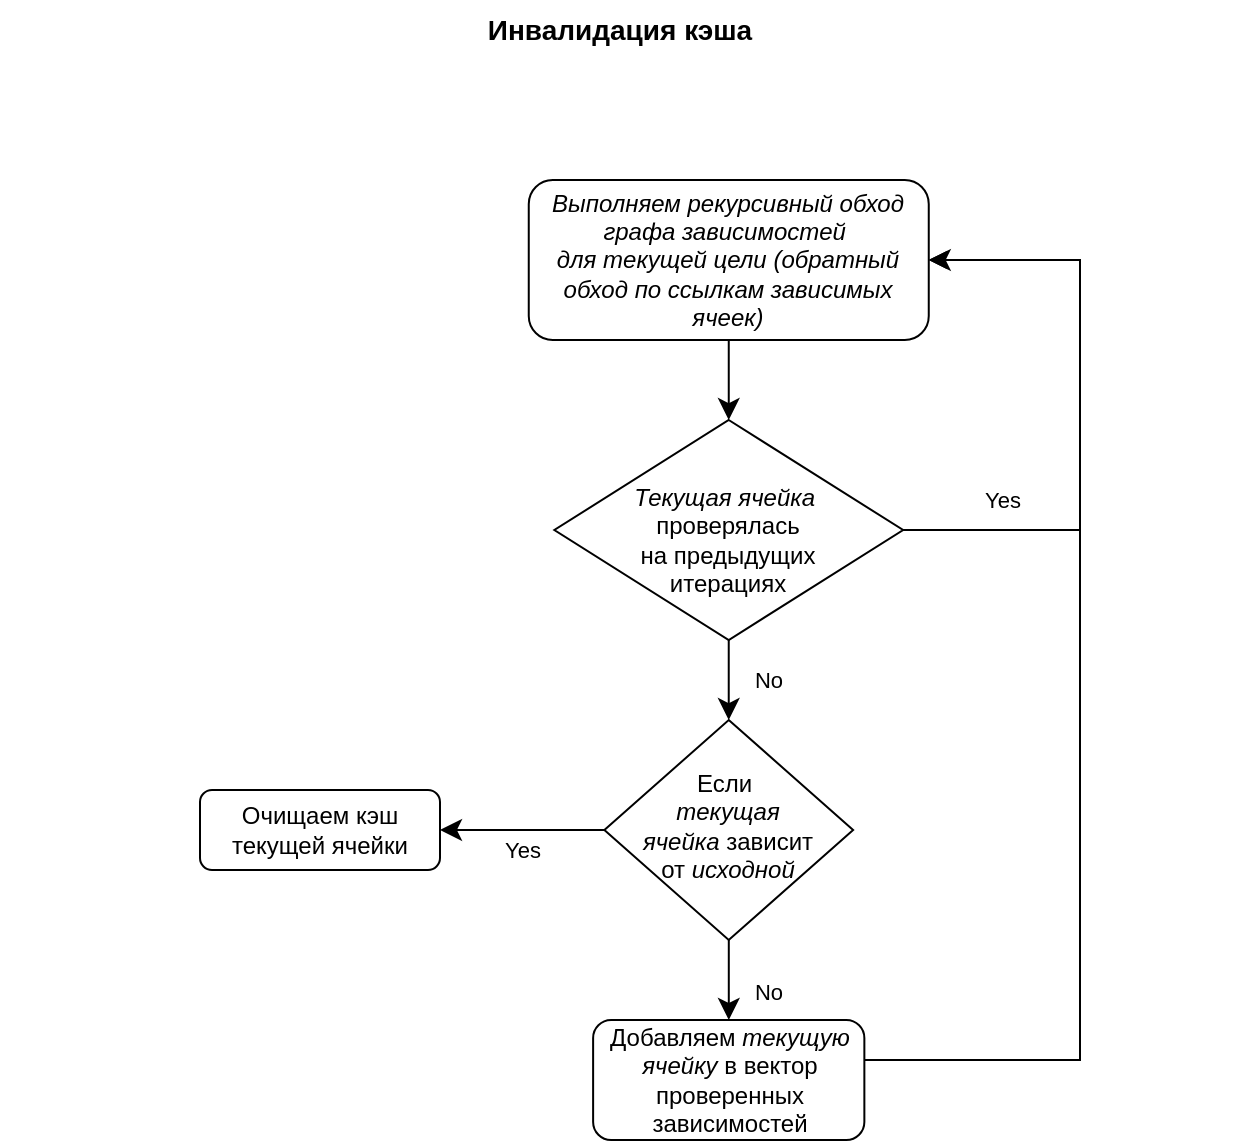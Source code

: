 <mxfile>
    <diagram id="VytMkDrEXOZC2izVtUxU" name="Page-1">
        <mxGraphModel dx="595" dy="224" grid="1" gridSize="10" guides="1" tooltips="1" connect="1" arrows="1" fold="1" page="1" pageScale="1" pageWidth="850" pageHeight="1100" math="0" shadow="0">
            <root>
                <mxCell id="0"/>
                <mxCell id="1" parent="0"/>
                <mxCell id="17" value="" style="rounded=0;html=1;jettySize=auto;orthogonalLoop=1;fontSize=11;endArrow=classic;endFill=1;endSize=8;strokeWidth=1;shadow=0;labelBackgroundColor=none;edgeStyle=orthogonalEdgeStyle;" edge="1" parent="1" source="29" target="19">
                    <mxGeometry relative="1" as="geometry"/>
                </mxCell>
                <mxCell id="18" value="No" style="rounded=0;html=1;jettySize=auto;orthogonalLoop=1;fontSize=11;endArrow=classic;endFill=1;endSize=8;strokeWidth=1;shadow=0;labelBackgroundColor=none;edgeStyle=orthogonalEdgeStyle;" edge="1" parent="1" source="19" target="22">
                    <mxGeometry x="0.006" y="20" relative="1" as="geometry">
                        <mxPoint as="offset"/>
                    </mxGeometry>
                </mxCell>
                <mxCell id="19" value="&lt;br&gt;&lt;i&gt;Текущая ячейка&lt;/i&gt;&amp;nbsp;&lt;br&gt;проверялась &lt;br&gt;на предыдущих&lt;br&gt;итерациях" style="rhombus;whiteSpace=wrap;html=1;shadow=0;fontFamily=Helvetica;fontSize=12;align=center;strokeWidth=1;spacing=6;spacingTop=-4;" vertex="1" parent="1">
                    <mxGeometry x="367.18" y="420" width="174.38" height="110" as="geometry"/>
                </mxCell>
                <mxCell id="20" value="No" style="rounded=0;html=1;jettySize=auto;orthogonalLoop=1;fontSize=11;endArrow=classic;endFill=1;endSize=8;strokeWidth=1;shadow=0;labelBackgroundColor=none;edgeStyle=orthogonalEdgeStyle;" edge="1" parent="1" source="22" target="24">
                    <mxGeometry x="0.333" y="20" relative="1" as="geometry">
                        <mxPoint as="offset"/>
                    </mxGeometry>
                </mxCell>
                <mxCell id="21" value="Yes" style="edgeStyle=orthogonalEdgeStyle;rounded=0;html=1;jettySize=auto;orthogonalLoop=1;fontSize=11;endArrow=classic;endFill=1;endSize=8;strokeWidth=1;shadow=0;labelBackgroundColor=none;" edge="1" parent="1" source="22" target="25">
                    <mxGeometry y="10" relative="1" as="geometry">
                        <mxPoint as="offset"/>
                    </mxGeometry>
                </mxCell>
                <mxCell id="22" value="Если&amp;nbsp;&lt;br style=&quot;border-color: var(--border-color);&quot;&gt;&lt;i style=&quot;border-color: var(--border-color);&quot;&gt;текущая ячейка&lt;/i&gt;&amp;nbsp;зависит от&amp;nbsp;&lt;i style=&quot;border-color: var(--border-color);&quot;&gt;исходной&lt;/i&gt;" style="rhombus;whiteSpace=wrap;html=1;shadow=0;fontFamily=Helvetica;fontSize=12;align=center;strokeWidth=1;spacing=6;spacingTop=-4;" vertex="1" parent="1">
                    <mxGeometry x="392.19" y="570" width="124.37" height="110" as="geometry"/>
                </mxCell>
                <mxCell id="23" value="" style="edgeStyle=orthogonalEdgeStyle;rounded=0;orthogonalLoop=1;jettySize=auto;html=1;labelBackgroundColor=none;endFill=1;endSize=8;strokeWidth=1;shadow=0;" edge="1" parent="1" source="24" target="29">
                    <mxGeometry relative="1" as="geometry">
                        <mxPoint x="610" y="770" as="targetPoint"/>
                        <Array as="points">
                            <mxPoint x="630" y="740"/>
                            <mxPoint x="630" y="340"/>
                        </Array>
                    </mxGeometry>
                </mxCell>
                <mxCell id="24" value="Добавляем &lt;i&gt;текущую ячейку&lt;/i&gt;&amp;nbsp;в вектор проверенных зависимостей" style="rounded=1;whiteSpace=wrap;html=1;fontSize=12;glass=0;strokeWidth=1;shadow=0;" vertex="1" parent="1">
                    <mxGeometry x="386.56" y="720" width="135.62" height="60" as="geometry"/>
                </mxCell>
                <mxCell id="25" value="Очищаем кэш текущей ячейки" style="rounded=1;whiteSpace=wrap;html=1;fontSize=12;glass=0;strokeWidth=1;shadow=0;" vertex="1" parent="1">
                    <mxGeometry x="190" y="605" width="120" height="40" as="geometry"/>
                </mxCell>
                <mxCell id="26" value="&lt;b&gt;&lt;font style=&quot;font-size: 14px;&quot;&gt;Инвалидация кэша&lt;/font&gt;&lt;/b&gt;" style="text;html=1;strokeColor=none;fillColor=none;align=center;verticalAlign=middle;whiteSpace=wrap;rounded=0;" vertex="1" parent="1">
                    <mxGeometry x="90" y="210" width="620" height="30" as="geometry"/>
                </mxCell>
                <mxCell id="27" value="" style="edgeStyle=orthogonalEdgeStyle;rounded=0;orthogonalLoop=1;jettySize=auto;html=1;" edge="1" parent="1" source="19" target="29">
                    <mxGeometry relative="1" as="geometry">
                        <mxPoint x="654.37" y="360.0" as="sourcePoint"/>
                        <Array as="points">
                            <mxPoint x="630" y="475"/>
                            <mxPoint x="630" y="340"/>
                        </Array>
                    </mxGeometry>
                </mxCell>
                <mxCell id="28" value="Yes" style="edgeLabel;html=1;align=center;verticalAlign=middle;resizable=0;points=[];" vertex="1" connectable="0" parent="27">
                    <mxGeometry x="-0.792" relative="1" as="geometry">
                        <mxPoint x="18" y="-15" as="offset"/>
                    </mxGeometry>
                </mxCell>
                <mxCell id="29" value="&lt;font style=&quot;font-size: 12px;&quot;&gt;&lt;i&gt;Выполняем рекурсивный обход графа зависимостей&amp;nbsp;&lt;br&gt;для текущей цели (обратный обход по ссылкам зависимых ячеек)&lt;br&gt;&lt;/i&gt;&lt;/font&gt;" style="rounded=1;whiteSpace=wrap;html=1;" vertex="1" parent="1">
                    <mxGeometry x="354.38" y="300" width="200" height="80" as="geometry"/>
                </mxCell>
            </root>
        </mxGraphModel>
    </diagram>
</mxfile>
